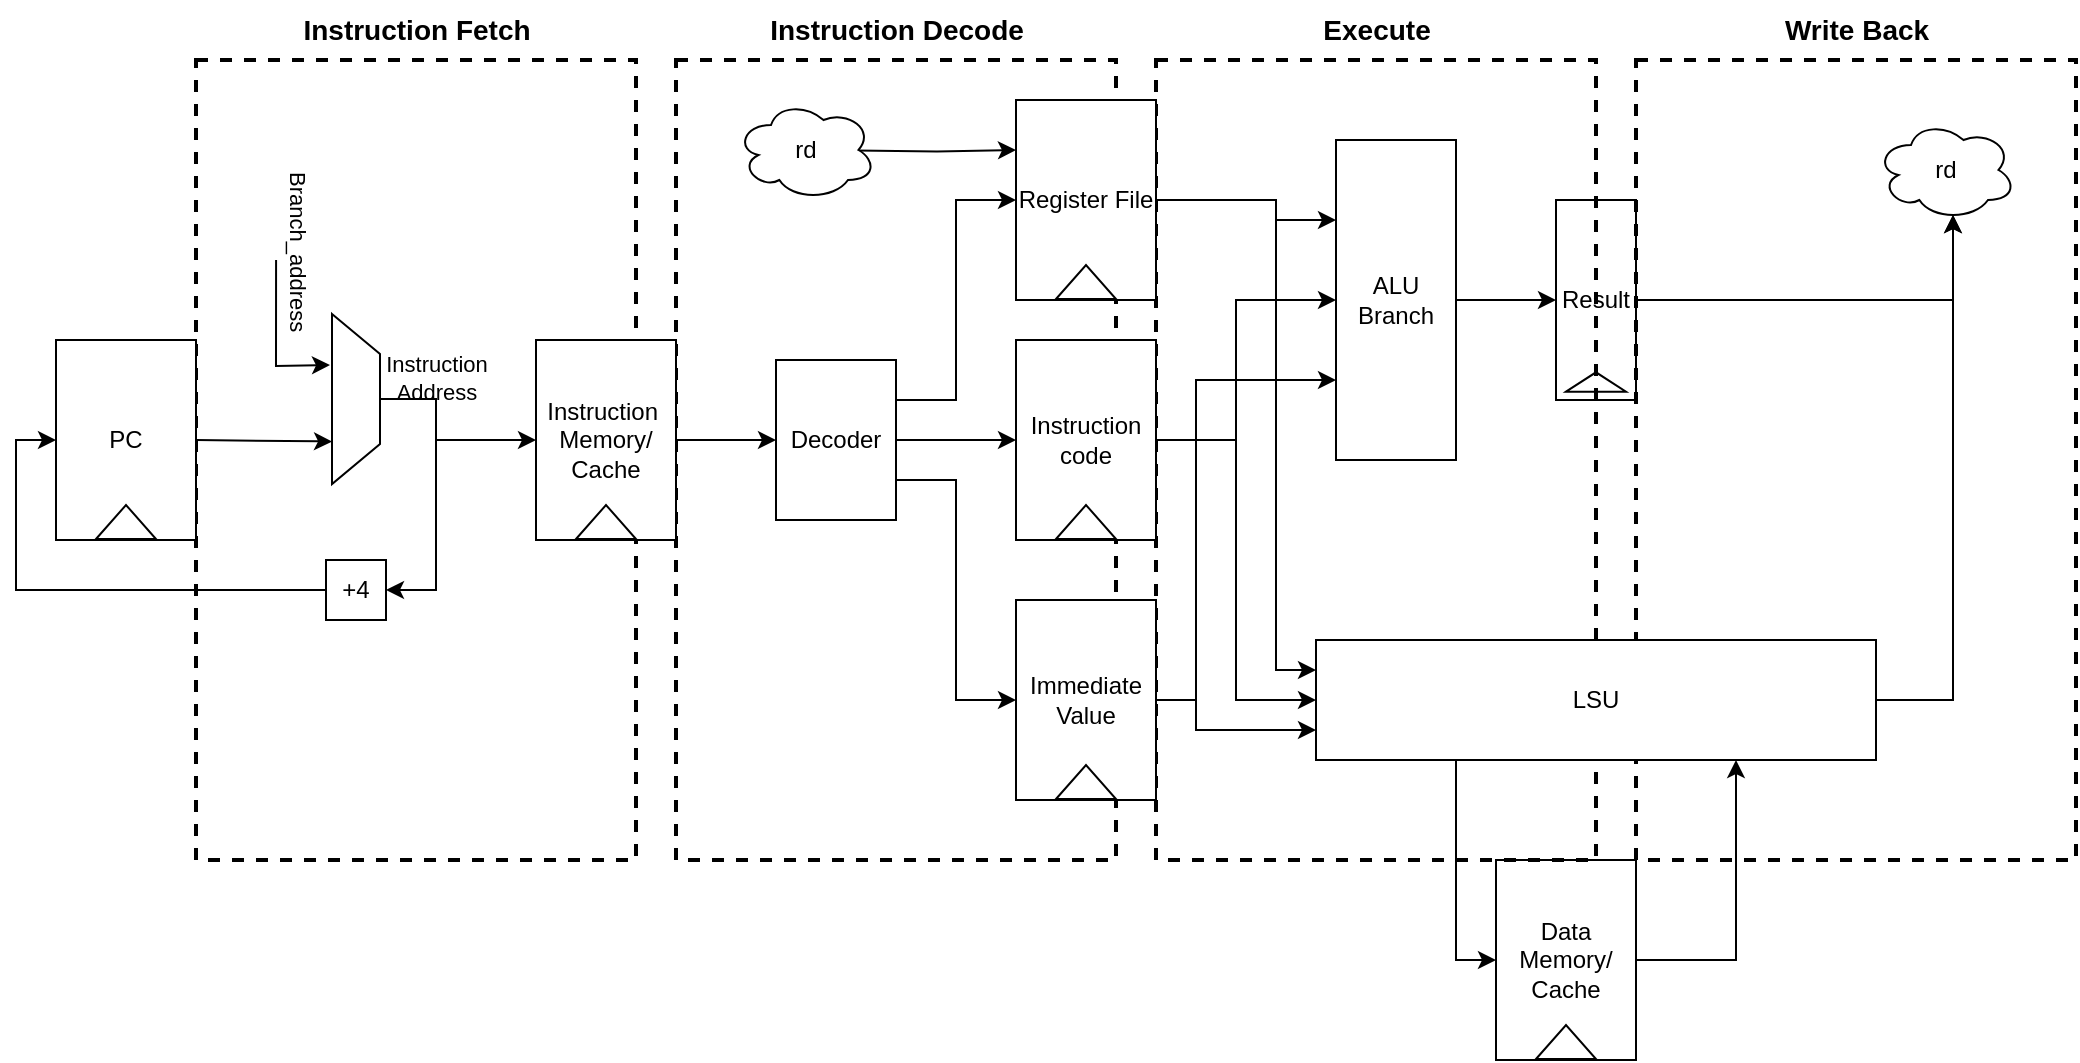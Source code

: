<mxfile version="26.2.2">
  <diagram name="Seite-1" id="nQt1Xy-Cg0zY7v-pykfK">
    <mxGraphModel dx="978" dy="604" grid="1" gridSize="10" guides="1" tooltips="1" connect="1" arrows="1" fold="1" page="1" pageScale="1" pageWidth="1169" pageHeight="827" math="0" shadow="0">
      <root>
        <mxCell id="0" />
        <mxCell id="1" parent="0" />
        <mxCell id="iTOdAl3CxvL2Id611pIC-2" value="" style="rounded=0;whiteSpace=wrap;html=1;fillColor=none;strokeWidth=2;dashed=1;movable=0;resizable=0;rotatable=0;deletable=0;editable=0;locked=1;connectable=0;" parent="1" vertex="1">
          <mxGeometry x="360" y="200" width="220" height="400" as="geometry" />
        </mxCell>
        <mxCell id="iTOdAl3CxvL2Id611pIC-3" value="" style="rounded=0;whiteSpace=wrap;html=1;fillColor=none;strokeWidth=2;dashed=1;movable=0;resizable=0;rotatable=0;deletable=0;editable=0;locked=1;connectable=0;" parent="1" vertex="1">
          <mxGeometry x="600" y="200" width="220" height="400" as="geometry" />
        </mxCell>
        <mxCell id="iTOdAl3CxvL2Id611pIC-4" value="" style="rounded=0;whiteSpace=wrap;html=1;fillColor=none;strokeWidth=2;dashed=1;movable=0;resizable=0;rotatable=0;deletable=0;editable=0;locked=1;connectable=0;" parent="1" vertex="1">
          <mxGeometry x="840" y="200" width="220" height="400" as="geometry" />
        </mxCell>
        <mxCell id="iTOdAl3CxvL2Id611pIC-5" value="" style="rounded=0;whiteSpace=wrap;html=1;fillColor=none;strokeWidth=2;dashed=1;movable=0;resizable=0;rotatable=0;deletable=0;editable=0;locked=1;connectable=0;" parent="1" vertex="1">
          <mxGeometry x="120" y="200" width="220" height="400" as="geometry" />
        </mxCell>
        <mxCell id="iTOdAl3CxvL2Id611pIC-27" value="" style="group;fillColor=default;" parent="1" vertex="1" connectable="0">
          <mxGeometry x="50" y="340" width="70" height="100" as="geometry" />
        </mxCell>
        <mxCell id="iTOdAl3CxvL2Id611pIC-28" value="PC" style="rounded=0;whiteSpace=wrap;html=1;fillColor=none;" parent="iTOdAl3CxvL2Id611pIC-27" vertex="1">
          <mxGeometry width="70" height="100" as="geometry" />
        </mxCell>
        <mxCell id="iTOdAl3CxvL2Id611pIC-29" value="" style="triangle;whiteSpace=wrap;html=1;fillColor=none;rotation=-90;" parent="iTOdAl3CxvL2Id611pIC-27" vertex="1">
          <mxGeometry x="26.5" y="76" width="17" height="30" as="geometry" />
        </mxCell>
        <mxCell id="iTOdAl3CxvL2Id611pIC-33" value="" style="group;fillColor=default;" parent="1" vertex="1" connectable="0">
          <mxGeometry x="290" y="340" width="70" height="100" as="geometry" />
        </mxCell>
        <mxCell id="iTOdAl3CxvL2Id611pIC-34" value="&lt;span style=&quot;text-wrap-mode: nowrap;&quot;&gt;Instruction&amp;nbsp;&lt;/span&gt;&lt;br style=&quot;padding: 0px; margin: 0px; text-wrap-mode: nowrap;&quot;&gt;&lt;span style=&quot;text-wrap-mode: nowrap;&quot;&gt;Memory/&lt;/span&gt;&lt;div&gt;&lt;span style=&quot;text-wrap-mode: nowrap;&quot;&gt;Cache&lt;/span&gt;&lt;/div&gt;" style="rounded=0;whiteSpace=wrap;html=1;fillColor=none;" parent="iTOdAl3CxvL2Id611pIC-33" vertex="1">
          <mxGeometry width="70" height="100" as="geometry" />
        </mxCell>
        <mxCell id="iTOdAl3CxvL2Id611pIC-35" value="" style="triangle;whiteSpace=wrap;html=1;fillColor=none;rotation=-90;" parent="iTOdAl3CxvL2Id611pIC-33" vertex="1">
          <mxGeometry x="26.5" y="76" width="17" height="30" as="geometry" />
        </mxCell>
        <mxCell id="j3pj_7JL4s-rJjKeTBCo-1" value="" style="group;fillColor=default;" parent="1" vertex="1" connectable="0">
          <mxGeometry x="530" y="340" width="70" height="100" as="geometry" />
        </mxCell>
        <mxCell id="j3pj_7JL4s-rJjKeTBCo-2" value="Instruction code" style="rounded=0;whiteSpace=wrap;html=1;fillColor=none;" parent="j3pj_7JL4s-rJjKeTBCo-1" vertex="1">
          <mxGeometry width="70" height="100" as="geometry" />
        </mxCell>
        <mxCell id="j3pj_7JL4s-rJjKeTBCo-3" value="" style="triangle;whiteSpace=wrap;html=1;fillColor=none;rotation=-90;" parent="j3pj_7JL4s-rJjKeTBCo-1" vertex="1">
          <mxGeometry x="26.5" y="76" width="17" height="30" as="geometry" />
        </mxCell>
        <mxCell id="j3pj_7JL4s-rJjKeTBCo-4" value="Instruction Fetch" style="text;html=1;align=center;verticalAlign=middle;resizable=0;points=[];autosize=1;strokeColor=none;fillColor=none;fontStyle=1;fontSize=14;" parent="1" vertex="1">
          <mxGeometry x="165" y="170" width="130" height="30" as="geometry" />
        </mxCell>
        <mxCell id="j3pj_7JL4s-rJjKeTBCo-5" value="Instruction Decode" style="text;html=1;align=center;verticalAlign=middle;resizable=0;points=[];autosize=1;strokeColor=none;fillColor=none;fontStyle=1;fontSize=14;" parent="1" vertex="1">
          <mxGeometry x="400" y="170" width="140" height="30" as="geometry" />
        </mxCell>
        <mxCell id="j3pj_7JL4s-rJjKeTBCo-6" value="Execute" style="text;html=1;align=center;verticalAlign=middle;resizable=0;points=[];autosize=1;strokeColor=none;fillColor=none;fontStyle=1;fontSize=14;" parent="1" vertex="1">
          <mxGeometry x="675" y="170" width="70" height="30" as="geometry" />
        </mxCell>
        <mxCell id="j3pj_7JL4s-rJjKeTBCo-7" value="Write Back" style="text;html=1;align=center;verticalAlign=middle;resizable=0;points=[];autosize=1;strokeColor=none;fillColor=none;fontStyle=1;fontSize=14;" parent="1" vertex="1">
          <mxGeometry x="905" y="170" width="90" height="30" as="geometry" />
        </mxCell>
        <mxCell id="j3pj_7JL4s-rJjKeTBCo-8" value="" style="group;fillColor=default;" parent="1" vertex="1" connectable="0">
          <mxGeometry x="530" y="220" width="70" height="100" as="geometry" />
        </mxCell>
        <mxCell id="j3pj_7JL4s-rJjKeTBCo-37" value="" style="edgeStyle=orthogonalEdgeStyle;rounded=0;orthogonalLoop=1;jettySize=auto;html=1;exitX=0;exitY=0.25;exitDx=0;exitDy=0;entryX=0;entryY=0.25;entryDx=0;entryDy=0;" parent="j3pj_7JL4s-rJjKeTBCo-8" target="j3pj_7JL4s-rJjKeTBCo-9" edge="1">
          <mxGeometry relative="1" as="geometry">
            <mxPoint x="-80" y="25.207" as="sourcePoint" />
          </mxGeometry>
        </mxCell>
        <mxCell id="j3pj_7JL4s-rJjKeTBCo-9" value="Register File" style="rounded=0;whiteSpace=wrap;html=1;fillColor=none;" parent="j3pj_7JL4s-rJjKeTBCo-8" vertex="1">
          <mxGeometry width="70" height="100" as="geometry" />
        </mxCell>
        <mxCell id="j3pj_7JL4s-rJjKeTBCo-10" value="" style="triangle;whiteSpace=wrap;html=1;fillColor=none;rotation=-90;" parent="j3pj_7JL4s-rJjKeTBCo-8" vertex="1">
          <mxGeometry x="26.5" y="76" width="17" height="30" as="geometry" />
        </mxCell>
        <mxCell id="j3pj_7JL4s-rJjKeTBCo-11" value="" style="group;fillColor=default;" parent="1" vertex="1" connectable="0">
          <mxGeometry x="530" y="470" width="70" height="100" as="geometry" />
        </mxCell>
        <mxCell id="j3pj_7JL4s-rJjKeTBCo-12" value="Immediate&lt;div&gt;Value&lt;/div&gt;" style="rounded=0;whiteSpace=wrap;html=1;fillColor=none;" parent="j3pj_7JL4s-rJjKeTBCo-11" vertex="1">
          <mxGeometry width="70" height="100" as="geometry" />
        </mxCell>
        <mxCell id="j3pj_7JL4s-rJjKeTBCo-13" value="" style="triangle;whiteSpace=wrap;html=1;fillColor=none;rotation=-90;" parent="j3pj_7JL4s-rJjKeTBCo-11" vertex="1">
          <mxGeometry x="26.5" y="76" width="17" height="30" as="geometry" />
        </mxCell>
        <mxCell id="j3pj_7JL4s-rJjKeTBCo-16" value="Instruction&lt;div&gt;Address&lt;/div&gt;" style="edgeStyle=orthogonalEdgeStyle;rounded=0;orthogonalLoop=1;jettySize=auto;html=1;exitX=0.5;exitY=0;exitDx=0;exitDy=0;entryX=0;entryY=0.5;entryDx=0;entryDy=0;labelBackgroundColor=none;" parent="1" source="j3pj_7JL4s-rJjKeTBCo-14" target="iTOdAl3CxvL2Id611pIC-34" edge="1">
          <mxGeometry x="-0.261" y="-19" relative="1" as="geometry">
            <Array as="points">
              <mxPoint x="240" y="369" />
              <mxPoint x="240" y="390" />
            </Array>
            <mxPoint x="19" y="-19" as="offset" />
          </mxGeometry>
        </mxCell>
        <mxCell id="j3pj_7JL4s-rJjKeTBCo-14" value="" style="shape=trapezoid;perimeter=trapezoidPerimeter;whiteSpace=wrap;html=1;fixedSize=1;rotation=90;" parent="1" vertex="1">
          <mxGeometry x="157.5" y="357.5" width="85" height="24" as="geometry" />
        </mxCell>
        <mxCell id="j3pj_7JL4s-rJjKeTBCo-17" value="Branch_address" style="endArrow=classic;html=1;rounded=0;exitX=0.182;exitY=0.25;exitDx=0;exitDy=0;exitPerimeter=0;entryX=0.3;entryY=1.042;entryDx=0;entryDy=0;entryPerimeter=0;horizontal=1;textDirection=vertical-lr;labelBackgroundColor=none;" parent="1" source="iTOdAl3CxvL2Id611pIC-5" target="j3pj_7JL4s-rJjKeTBCo-14" edge="1">
          <mxGeometry x="-0.481" y="10" width="50" height="50" relative="1" as="geometry">
            <mxPoint x="610" y="390" as="sourcePoint" />
            <mxPoint x="660" y="340" as="targetPoint" />
            <Array as="points">
              <mxPoint x="160" y="353" />
            </Array>
            <mxPoint as="offset" />
          </mxGeometry>
        </mxCell>
        <mxCell id="j3pj_7JL4s-rJjKeTBCo-18" value="" style="endArrow=classic;html=1;rounded=0;entryX=0.75;entryY=1;entryDx=0;entryDy=0;exitX=1;exitY=0.5;exitDx=0;exitDy=0;" parent="1" source="iTOdAl3CxvL2Id611pIC-28" target="j3pj_7JL4s-rJjKeTBCo-14" edge="1">
          <mxGeometry width="50" height="50" relative="1" as="geometry">
            <mxPoint x="570" y="430" as="sourcePoint" />
            <mxPoint x="620" y="380" as="targetPoint" />
          </mxGeometry>
        </mxCell>
        <mxCell id="j3pj_7JL4s-rJjKeTBCo-19" value="" style="endArrow=classic;html=1;rounded=0;" parent="1" target="j3pj_7JL4s-rJjKeTBCo-20" edge="1">
          <mxGeometry width="50" height="50" relative="1" as="geometry">
            <mxPoint x="240" y="390" as="sourcePoint" />
            <mxPoint x="200" y="460" as="targetPoint" />
            <Array as="points">
              <mxPoint x="240" y="465" />
            </Array>
          </mxGeometry>
        </mxCell>
        <mxCell id="j3pj_7JL4s-rJjKeTBCo-21" style="edgeStyle=orthogonalEdgeStyle;rounded=0;orthogonalLoop=1;jettySize=auto;html=1;exitX=0;exitY=0.5;exitDx=0;exitDy=0;entryX=0;entryY=0.5;entryDx=0;entryDy=0;" parent="1" source="j3pj_7JL4s-rJjKeTBCo-20" target="iTOdAl3CxvL2Id611pIC-28" edge="1">
          <mxGeometry relative="1" as="geometry" />
        </mxCell>
        <mxCell id="j3pj_7JL4s-rJjKeTBCo-20" value="+4" style="rounded=0;whiteSpace=wrap;html=1;fillColor=default;" parent="1" vertex="1">
          <mxGeometry x="185" y="450" width="30" height="30" as="geometry" />
        </mxCell>
        <mxCell id="j3pj_7JL4s-rJjKeTBCo-24" style="edgeStyle=orthogonalEdgeStyle;rounded=0;orthogonalLoop=1;jettySize=auto;html=1;exitX=1;exitY=0.5;exitDx=0;exitDy=0;entryX=0;entryY=0.5;entryDx=0;entryDy=0;" parent="1" source="j3pj_7JL4s-rJjKeTBCo-22" target="j3pj_7JL4s-rJjKeTBCo-2" edge="1">
          <mxGeometry relative="1" as="geometry" />
        </mxCell>
        <mxCell id="j3pj_7JL4s-rJjKeTBCo-25" style="edgeStyle=orthogonalEdgeStyle;rounded=0;orthogonalLoop=1;jettySize=auto;html=1;entryX=0;entryY=0.5;entryDx=0;entryDy=0;exitX=1;exitY=0.25;exitDx=0;exitDy=0;" parent="1" source="j3pj_7JL4s-rJjKeTBCo-22" target="j3pj_7JL4s-rJjKeTBCo-9" edge="1">
          <mxGeometry relative="1" as="geometry">
            <mxPoint x="460" y="310" as="sourcePoint" />
          </mxGeometry>
        </mxCell>
        <mxCell id="j3pj_7JL4s-rJjKeTBCo-26" style="edgeStyle=orthogonalEdgeStyle;rounded=0;orthogonalLoop=1;jettySize=auto;html=1;exitX=1;exitY=0.75;exitDx=0;exitDy=0;entryX=0;entryY=0.5;entryDx=0;entryDy=0;" parent="1" source="j3pj_7JL4s-rJjKeTBCo-22" target="j3pj_7JL4s-rJjKeTBCo-12" edge="1">
          <mxGeometry relative="1" as="geometry" />
        </mxCell>
        <mxCell id="j3pj_7JL4s-rJjKeTBCo-22" value="Decoder" style="whiteSpace=wrap;html=1;" parent="1" vertex="1">
          <mxGeometry x="410" y="350" width="60" height="80" as="geometry" />
        </mxCell>
        <mxCell id="j3pj_7JL4s-rJjKeTBCo-23" style="edgeStyle=orthogonalEdgeStyle;rounded=0;orthogonalLoop=1;jettySize=auto;html=1;exitX=1;exitY=0.5;exitDx=0;exitDy=0;entryX=0;entryY=0.5;entryDx=0;entryDy=0;" parent="1" source="iTOdAl3CxvL2Id611pIC-34" target="j3pj_7JL4s-rJjKeTBCo-22" edge="1">
          <mxGeometry relative="1" as="geometry" />
        </mxCell>
        <mxCell id="j3pj_7JL4s-rJjKeTBCo-41" style="edgeStyle=orthogonalEdgeStyle;rounded=0;orthogonalLoop=1;jettySize=auto;html=1;exitX=1;exitY=0.5;exitDx=0;exitDy=0;entryX=0;entryY=0.5;entryDx=0;entryDy=0;" parent="1" source="j3pj_7JL4s-rJjKeTBCo-28" target="j3pj_7JL4s-rJjKeTBCo-39" edge="1">
          <mxGeometry relative="1" as="geometry" />
        </mxCell>
        <mxCell id="j3pj_7JL4s-rJjKeTBCo-28" value="ALU&lt;div&gt;Branch&lt;/div&gt;" style="rounded=0;whiteSpace=wrap;html=1;" parent="1" vertex="1">
          <mxGeometry x="690" y="240" width="60" height="160" as="geometry" />
        </mxCell>
        <mxCell id="j3pj_7JL4s-rJjKeTBCo-42" style="edgeStyle=orthogonalEdgeStyle;rounded=0;orthogonalLoop=1;jettySize=auto;html=1;exitX=1;exitY=0.5;exitDx=0;exitDy=0;entryX=0.55;entryY=0.95;entryDx=0;entryDy=0;entryPerimeter=0;" parent="1" source="j3pj_7JL4s-rJjKeTBCo-29" target="j3pj_7JL4s-rJjKeTBCo-44" edge="1">
          <mxGeometry relative="1" as="geometry">
            <mxPoint x="1010" y="320" as="targetPoint" />
          </mxGeometry>
        </mxCell>
        <mxCell id="j3pj_7JL4s-rJjKeTBCo-51" style="edgeStyle=orthogonalEdgeStyle;rounded=0;orthogonalLoop=1;jettySize=auto;html=1;exitX=0.25;exitY=1;exitDx=0;exitDy=0;entryX=0;entryY=0.5;entryDx=0;entryDy=0;" parent="1" source="j3pj_7JL4s-rJjKeTBCo-29" target="j3pj_7JL4s-rJjKeTBCo-47" edge="1">
          <mxGeometry relative="1" as="geometry">
            <Array as="points">
              <mxPoint x="750" y="650" />
            </Array>
          </mxGeometry>
        </mxCell>
        <mxCell id="j3pj_7JL4s-rJjKeTBCo-29" value="LSU" style="whiteSpace=wrap;html=1;" parent="1" vertex="1">
          <mxGeometry x="680" y="490" width="280" height="60" as="geometry" />
        </mxCell>
        <mxCell id="j3pj_7JL4s-rJjKeTBCo-30" style="edgeStyle=orthogonalEdgeStyle;rounded=0;orthogonalLoop=1;jettySize=auto;html=1;exitX=1;exitY=0.5;exitDx=0;exitDy=0;entryX=0;entryY=0.75;entryDx=0;entryDy=0;" parent="1" source="j3pj_7JL4s-rJjKeTBCo-12" target="j3pj_7JL4s-rJjKeTBCo-29" edge="1">
          <mxGeometry relative="1" as="geometry">
            <Array as="points">
              <mxPoint x="620" y="520" />
              <mxPoint x="620" y="535" />
            </Array>
          </mxGeometry>
        </mxCell>
        <mxCell id="j3pj_7JL4s-rJjKeTBCo-31" style="edgeStyle=orthogonalEdgeStyle;rounded=0;orthogonalLoop=1;jettySize=auto;html=1;exitX=1;exitY=0.5;exitDx=0;exitDy=0;entryX=0;entryY=0.75;entryDx=0;entryDy=0;" parent="1" source="j3pj_7JL4s-rJjKeTBCo-12" target="j3pj_7JL4s-rJjKeTBCo-28" edge="1">
          <mxGeometry relative="1" as="geometry">
            <Array as="points">
              <mxPoint x="620" y="520" />
              <mxPoint x="620" y="360" />
            </Array>
          </mxGeometry>
        </mxCell>
        <mxCell id="j3pj_7JL4s-rJjKeTBCo-32" style="edgeStyle=orthogonalEdgeStyle;rounded=0;orthogonalLoop=1;jettySize=auto;html=1;exitX=1;exitY=0.5;exitDx=0;exitDy=0;entryX=0;entryY=0.25;entryDx=0;entryDy=0;" parent="1" source="j3pj_7JL4s-rJjKeTBCo-9" target="j3pj_7JL4s-rJjKeTBCo-28" edge="1">
          <mxGeometry relative="1" as="geometry">
            <Array as="points">
              <mxPoint x="660" y="270" />
              <mxPoint x="660" y="280" />
            </Array>
          </mxGeometry>
        </mxCell>
        <mxCell id="j3pj_7JL4s-rJjKeTBCo-34" style="edgeStyle=orthogonalEdgeStyle;rounded=0;orthogonalLoop=1;jettySize=auto;html=1;exitX=1;exitY=0.5;exitDx=0;exitDy=0;entryX=0;entryY=0.25;entryDx=0;entryDy=0;" parent="1" source="j3pj_7JL4s-rJjKeTBCo-9" target="j3pj_7JL4s-rJjKeTBCo-29" edge="1">
          <mxGeometry relative="1" as="geometry">
            <Array as="points">
              <mxPoint x="660" y="270" />
              <mxPoint x="660" y="505" />
            </Array>
          </mxGeometry>
        </mxCell>
        <mxCell id="j3pj_7JL4s-rJjKeTBCo-35" style="edgeStyle=orthogonalEdgeStyle;rounded=0;orthogonalLoop=1;jettySize=auto;html=1;exitX=1;exitY=0.5;exitDx=0;exitDy=0;entryX=0;entryY=0.5;entryDx=0;entryDy=0;" parent="1" source="j3pj_7JL4s-rJjKeTBCo-2" target="j3pj_7JL4s-rJjKeTBCo-28" edge="1">
          <mxGeometry relative="1" as="geometry">
            <Array as="points">
              <mxPoint x="640" y="390" />
              <mxPoint x="640" y="320" />
            </Array>
          </mxGeometry>
        </mxCell>
        <mxCell id="j3pj_7JL4s-rJjKeTBCo-36" style="edgeStyle=orthogonalEdgeStyle;rounded=0;orthogonalLoop=1;jettySize=auto;html=1;exitX=1;exitY=0.5;exitDx=0;exitDy=0;entryX=0;entryY=0.5;entryDx=0;entryDy=0;" parent="1" source="j3pj_7JL4s-rJjKeTBCo-2" target="j3pj_7JL4s-rJjKeTBCo-29" edge="1">
          <mxGeometry relative="1" as="geometry">
            <Array as="points">
              <mxPoint x="640" y="390" />
              <mxPoint x="640" y="520" />
            </Array>
          </mxGeometry>
        </mxCell>
        <mxCell id="j3pj_7JL4s-rJjKeTBCo-38" value="" style="group" parent="1" vertex="1" connectable="0">
          <mxGeometry x="800" y="270" width="40" height="100" as="geometry" />
        </mxCell>
        <mxCell id="j3pj_7JL4s-rJjKeTBCo-39" value="Result" style="rounded=0;whiteSpace=wrap;html=1;fillColor=none;" parent="j3pj_7JL4s-rJjKeTBCo-38" vertex="1">
          <mxGeometry width="40" height="100" as="geometry" />
        </mxCell>
        <mxCell id="j3pj_7JL4s-rJjKeTBCo-40" value="" style="triangle;whiteSpace=wrap;html=1;fillColor=none;rotation=-90;" parent="j3pj_7JL4s-rJjKeTBCo-38" vertex="1">
          <mxGeometry x="15.143" y="76" width="9.714" height="30" as="geometry" />
        </mxCell>
        <mxCell id="j3pj_7JL4s-rJjKeTBCo-43" value="rd" style="ellipse;shape=cloud;whiteSpace=wrap;html=1;" parent="1" vertex="1">
          <mxGeometry x="390" y="220" width="70" height="50" as="geometry" />
        </mxCell>
        <mxCell id="j3pj_7JL4s-rJjKeTBCo-44" value="rd" style="ellipse;shape=cloud;whiteSpace=wrap;html=1;" parent="1" vertex="1">
          <mxGeometry x="960" y="230" width="70" height="50" as="geometry" />
        </mxCell>
        <mxCell id="j3pj_7JL4s-rJjKeTBCo-45" style="edgeStyle=orthogonalEdgeStyle;rounded=0;orthogonalLoop=1;jettySize=auto;html=1;exitX=1;exitY=0.5;exitDx=0;exitDy=0;entryX=0.55;entryY=0.95;entryDx=0;entryDy=0;entryPerimeter=0;" parent="1" source="j3pj_7JL4s-rJjKeTBCo-39" target="j3pj_7JL4s-rJjKeTBCo-44" edge="1">
          <mxGeometry relative="1" as="geometry">
            <Array as="points">
              <mxPoint x="999" y="320" />
            </Array>
          </mxGeometry>
        </mxCell>
        <mxCell id="j3pj_7JL4s-rJjKeTBCo-46" value="" style="group" parent="1" vertex="1" connectable="0">
          <mxGeometry x="770" y="600" width="70" height="100" as="geometry" />
        </mxCell>
        <mxCell id="j3pj_7JL4s-rJjKeTBCo-47" value="Data Memory/&lt;div&gt;Cache&lt;/div&gt;" style="rounded=0;whiteSpace=wrap;html=1;fillColor=none;" parent="j3pj_7JL4s-rJjKeTBCo-46" vertex="1">
          <mxGeometry width="70" height="100" as="geometry" />
        </mxCell>
        <mxCell id="j3pj_7JL4s-rJjKeTBCo-48" value="" style="triangle;whiteSpace=wrap;html=1;fillColor=none;rotation=-90;" parent="j3pj_7JL4s-rJjKeTBCo-46" vertex="1">
          <mxGeometry x="26.5" y="76" width="17" height="30" as="geometry" />
        </mxCell>
        <mxCell id="j3pj_7JL4s-rJjKeTBCo-50" style="edgeStyle=orthogonalEdgeStyle;rounded=0;orthogonalLoop=1;jettySize=auto;html=1;exitX=1;exitY=0.5;exitDx=0;exitDy=0;entryX=0.75;entryY=1;entryDx=0;entryDy=0;" parent="1" source="j3pj_7JL4s-rJjKeTBCo-47" target="j3pj_7JL4s-rJjKeTBCo-29" edge="1">
          <mxGeometry relative="1" as="geometry">
            <Array as="points">
              <mxPoint x="890" y="650" />
            </Array>
          </mxGeometry>
        </mxCell>
      </root>
    </mxGraphModel>
  </diagram>
</mxfile>
